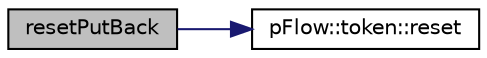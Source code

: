 digraph "resetPutBack"
{
 // LATEX_PDF_SIZE
  edge [fontname="Helvetica",fontsize="10",labelfontname="Helvetica",labelfontsize="10"];
  node [fontname="Helvetica",fontsize="10",shape=record];
  rankdir="LR";
  Node1 [label="resetPutBack",height=0.2,width=0.4,color="black", fillcolor="grey75", style="filled", fontcolor="black",tooltip="reset the put back token;"];
  Node1 -> Node2 [color="midnightblue",fontsize="10",style="solid",fontname="Helvetica"];
  Node2 [label="pFlow::token::reset",height=0.2,width=0.4,color="black", fillcolor="white", style="filled",URL="$classpFlow_1_1token.html#ad20897c5c8bd47f5d4005989bead0e55",tooltip="Reset token to UNDEFINED and clear any allocated storage."];
}
